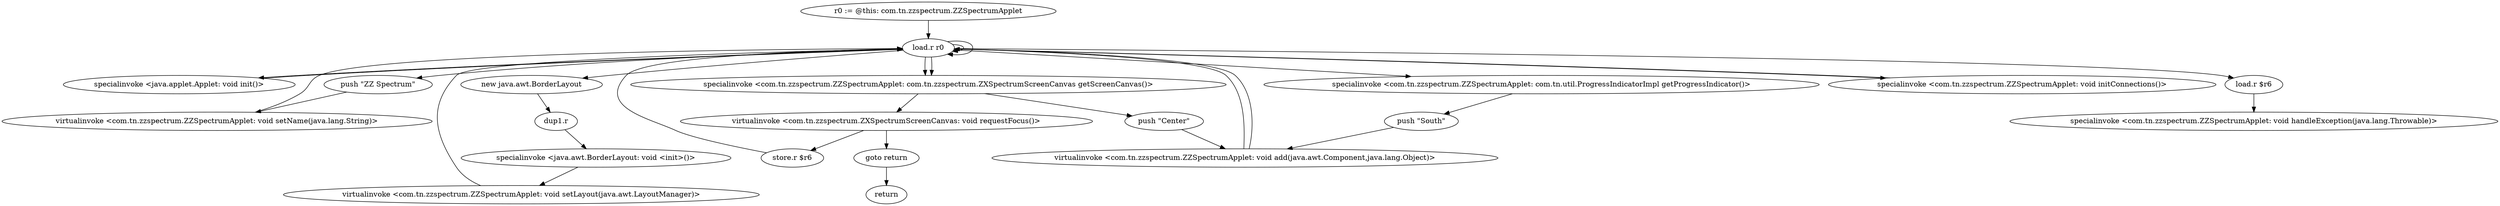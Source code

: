 digraph "" {
    "r0 := @this: com.tn.zzspectrum.ZZSpectrumApplet"
    "load.r r0"
    "r0 := @this: com.tn.zzspectrum.ZZSpectrumApplet"->"load.r r0";
    "specialinvoke <java.applet.Applet: void init()>"
    "load.r r0"->"specialinvoke <java.applet.Applet: void init()>";
    "specialinvoke <java.applet.Applet: void init()>"->"load.r r0";
    "push \"ZZ Spectrum\""
    "load.r r0"->"push \"ZZ Spectrum\"";
    "virtualinvoke <com.tn.zzspectrum.ZZSpectrumApplet: void setName(java.lang.String)>"
    "push \"ZZ Spectrum\""->"virtualinvoke <com.tn.zzspectrum.ZZSpectrumApplet: void setName(java.lang.String)>";
    "virtualinvoke <com.tn.zzspectrum.ZZSpectrumApplet: void setName(java.lang.String)>"->"load.r r0";
    "new java.awt.BorderLayout"
    "load.r r0"->"new java.awt.BorderLayout";
    "dup1.r"
    "new java.awt.BorderLayout"->"dup1.r";
    "specialinvoke <java.awt.BorderLayout: void <init>()>"
    "dup1.r"->"specialinvoke <java.awt.BorderLayout: void <init>()>";
    "virtualinvoke <com.tn.zzspectrum.ZZSpectrumApplet: void setLayout(java.awt.LayoutManager)>"
    "specialinvoke <java.awt.BorderLayout: void <init>()>"->"virtualinvoke <com.tn.zzspectrum.ZZSpectrumApplet: void setLayout(java.awt.LayoutManager)>";
    "virtualinvoke <com.tn.zzspectrum.ZZSpectrumApplet: void setLayout(java.awt.LayoutManager)>"->"load.r r0";
    "load.r r0"->"load.r r0";
    "specialinvoke <com.tn.zzspectrum.ZZSpectrumApplet: com.tn.zzspectrum.ZXSpectrumScreenCanvas getScreenCanvas()>"
    "load.r r0"->"specialinvoke <com.tn.zzspectrum.ZZSpectrumApplet: com.tn.zzspectrum.ZXSpectrumScreenCanvas getScreenCanvas()>";
    "push \"Center\""
    "specialinvoke <com.tn.zzspectrum.ZZSpectrumApplet: com.tn.zzspectrum.ZXSpectrumScreenCanvas getScreenCanvas()>"->"push \"Center\"";
    "virtualinvoke <com.tn.zzspectrum.ZZSpectrumApplet: void add(java.awt.Component,java.lang.Object)>"
    "push \"Center\""->"virtualinvoke <com.tn.zzspectrum.ZZSpectrumApplet: void add(java.awt.Component,java.lang.Object)>";
    "virtualinvoke <com.tn.zzspectrum.ZZSpectrumApplet: void add(java.awt.Component,java.lang.Object)>"->"load.r r0";
    "load.r r0"->"load.r r0";
    "specialinvoke <com.tn.zzspectrum.ZZSpectrumApplet: com.tn.util.ProgressIndicatorImpl getProgressIndicator()>"
    "load.r r0"->"specialinvoke <com.tn.zzspectrum.ZZSpectrumApplet: com.tn.util.ProgressIndicatorImpl getProgressIndicator()>";
    "push \"South\""
    "specialinvoke <com.tn.zzspectrum.ZZSpectrumApplet: com.tn.util.ProgressIndicatorImpl getProgressIndicator()>"->"push \"South\"";
    "push \"South\""->"virtualinvoke <com.tn.zzspectrum.ZZSpectrumApplet: void add(java.awt.Component,java.lang.Object)>";
    "virtualinvoke <com.tn.zzspectrum.ZZSpectrumApplet: void add(java.awt.Component,java.lang.Object)>"->"load.r r0";
    "specialinvoke <com.tn.zzspectrum.ZZSpectrumApplet: void initConnections()>"
    "load.r r0"->"specialinvoke <com.tn.zzspectrum.ZZSpectrumApplet: void initConnections()>";
    "specialinvoke <com.tn.zzspectrum.ZZSpectrumApplet: void initConnections()>"->"load.r r0";
    "load.r r0"->"specialinvoke <com.tn.zzspectrum.ZZSpectrumApplet: com.tn.zzspectrum.ZXSpectrumScreenCanvas getScreenCanvas()>";
    "virtualinvoke <com.tn.zzspectrum.ZXSpectrumScreenCanvas: void requestFocus()>"
    "specialinvoke <com.tn.zzspectrum.ZZSpectrumApplet: com.tn.zzspectrum.ZXSpectrumScreenCanvas getScreenCanvas()>"->"virtualinvoke <com.tn.zzspectrum.ZXSpectrumScreenCanvas: void requestFocus()>";
    "goto return"
    "virtualinvoke <com.tn.zzspectrum.ZXSpectrumScreenCanvas: void requestFocus()>"->"goto return";
    "return"
    "goto return"->"return";
    "store.r $r6"
    "virtualinvoke <com.tn.zzspectrum.ZXSpectrumScreenCanvas: void requestFocus()>"->"store.r $r6";
    "store.r $r6"->"load.r r0";
    "load.r $r6"
    "load.r r0"->"load.r $r6";
    "specialinvoke <com.tn.zzspectrum.ZZSpectrumApplet: void handleException(java.lang.Throwable)>"
    "load.r $r6"->"specialinvoke <com.tn.zzspectrum.ZZSpectrumApplet: void handleException(java.lang.Throwable)>";
}
